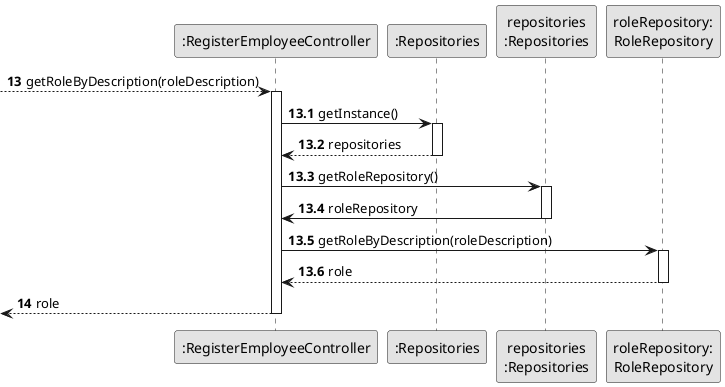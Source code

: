 @startuml
skinparam monochrome true
skinparam packageStyle rectangle
skinparam shadowing false

autonumber 13

'hide footbox
participant ":RegisterEmployeeController" as CTRL
participant ":Repositories" as RepositorySingleton
participant "repositories\n:Repositories" as PLAT
participant "roleRepository:\nRoleRepository" as ROLR


     --> CTRL: getRoleByDescription(roleDescription)

    activate CTRL

    autonumber 13.1
        CTRL -> RepositorySingleton : getInstance()
        activate RepositorySingleton

            RepositorySingleton --> CTRL: repositories
        deactivate RepositorySingleton

        CTRL -> PLAT : getRoleRepository()
        activate PLAT

            PLAT -> CTRL : roleRepository
        deactivate PLAT

        CTRL -> ROLR : getRoleByDescription(roleDescription)
        activate ROLR

            ROLR --> CTRL : role
        deactivate ROLR


    autonumber 14

    <-- CTRL  : role

    deactivate CTRL


@enduml